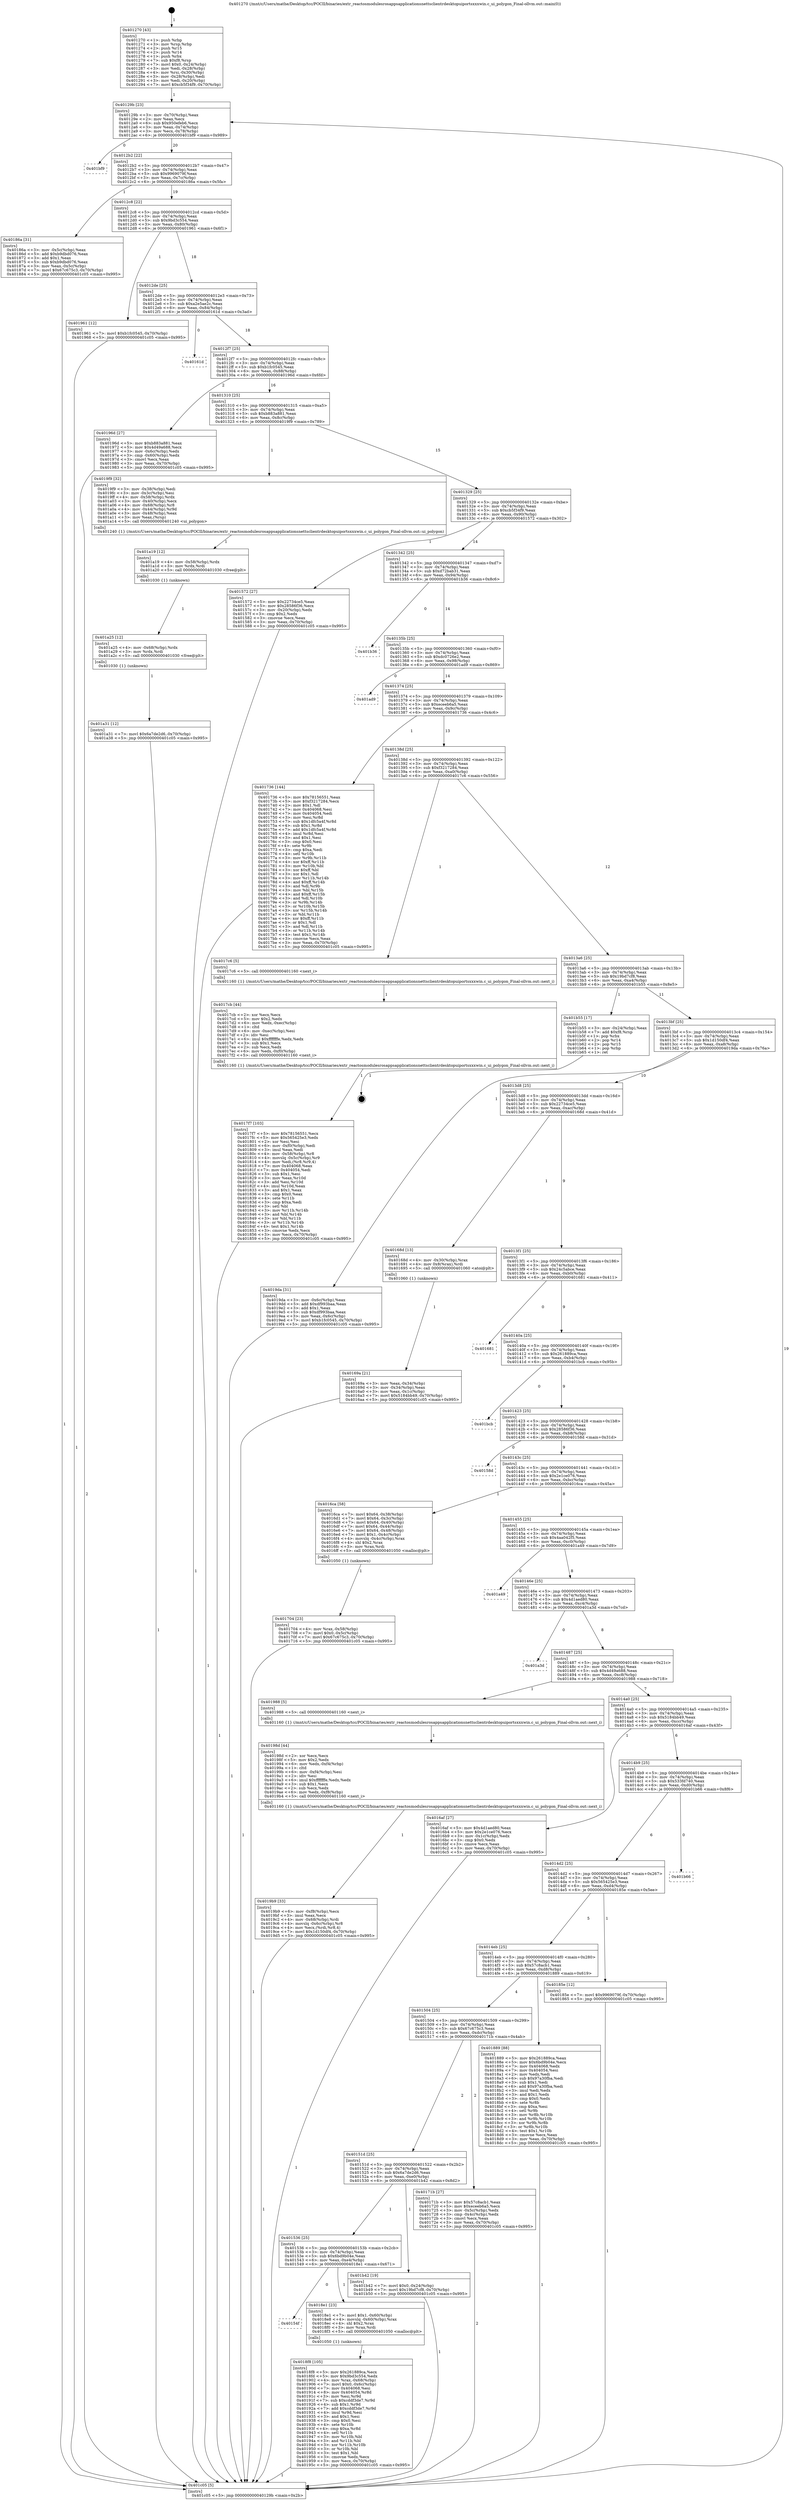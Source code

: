 digraph "0x401270" {
  label = "0x401270 (/mnt/c/Users/mathe/Desktop/tcc/POCII/binaries/extr_reactosmodulesrosappsapplicationsnettsclientrdesktopuiportsxxxwin.c_ui_polygon_Final-ollvm.out::main(0))"
  labelloc = "t"
  node[shape=record]

  Entry [label="",width=0.3,height=0.3,shape=circle,fillcolor=black,style=filled]
  "0x40129b" [label="{
     0x40129b [23]\l
     | [instrs]\l
     &nbsp;&nbsp;0x40129b \<+3\>: mov -0x70(%rbp),%eax\l
     &nbsp;&nbsp;0x40129e \<+2\>: mov %eax,%ecx\l
     &nbsp;&nbsp;0x4012a0 \<+6\>: sub $0x950efeb6,%ecx\l
     &nbsp;&nbsp;0x4012a6 \<+3\>: mov %eax,-0x74(%rbp)\l
     &nbsp;&nbsp;0x4012a9 \<+3\>: mov %ecx,-0x78(%rbp)\l
     &nbsp;&nbsp;0x4012ac \<+6\>: je 0000000000401bf9 \<main+0x989\>\l
  }"]
  "0x401bf9" [label="{
     0x401bf9\l
  }", style=dashed]
  "0x4012b2" [label="{
     0x4012b2 [22]\l
     | [instrs]\l
     &nbsp;&nbsp;0x4012b2 \<+5\>: jmp 00000000004012b7 \<main+0x47\>\l
     &nbsp;&nbsp;0x4012b7 \<+3\>: mov -0x74(%rbp),%eax\l
     &nbsp;&nbsp;0x4012ba \<+5\>: sub $0x9969079f,%eax\l
     &nbsp;&nbsp;0x4012bf \<+3\>: mov %eax,-0x7c(%rbp)\l
     &nbsp;&nbsp;0x4012c2 \<+6\>: je 000000000040186a \<main+0x5fa\>\l
  }"]
  Exit [label="",width=0.3,height=0.3,shape=circle,fillcolor=black,style=filled,peripheries=2]
  "0x40186a" [label="{
     0x40186a [31]\l
     | [instrs]\l
     &nbsp;&nbsp;0x40186a \<+3\>: mov -0x5c(%rbp),%eax\l
     &nbsp;&nbsp;0x40186d \<+5\>: add $0xb9dbd076,%eax\l
     &nbsp;&nbsp;0x401872 \<+3\>: add $0x1,%eax\l
     &nbsp;&nbsp;0x401875 \<+5\>: sub $0xb9dbd076,%eax\l
     &nbsp;&nbsp;0x40187a \<+3\>: mov %eax,-0x5c(%rbp)\l
     &nbsp;&nbsp;0x40187d \<+7\>: movl $0x67c675c3,-0x70(%rbp)\l
     &nbsp;&nbsp;0x401884 \<+5\>: jmp 0000000000401c05 \<main+0x995\>\l
  }"]
  "0x4012c8" [label="{
     0x4012c8 [22]\l
     | [instrs]\l
     &nbsp;&nbsp;0x4012c8 \<+5\>: jmp 00000000004012cd \<main+0x5d\>\l
     &nbsp;&nbsp;0x4012cd \<+3\>: mov -0x74(%rbp),%eax\l
     &nbsp;&nbsp;0x4012d0 \<+5\>: sub $0x9bd3c554,%eax\l
     &nbsp;&nbsp;0x4012d5 \<+3\>: mov %eax,-0x80(%rbp)\l
     &nbsp;&nbsp;0x4012d8 \<+6\>: je 0000000000401961 \<main+0x6f1\>\l
  }"]
  "0x401a31" [label="{
     0x401a31 [12]\l
     | [instrs]\l
     &nbsp;&nbsp;0x401a31 \<+7\>: movl $0x6a7de2d6,-0x70(%rbp)\l
     &nbsp;&nbsp;0x401a38 \<+5\>: jmp 0000000000401c05 \<main+0x995\>\l
  }"]
  "0x401961" [label="{
     0x401961 [12]\l
     | [instrs]\l
     &nbsp;&nbsp;0x401961 \<+7\>: movl $0xb1fc0545,-0x70(%rbp)\l
     &nbsp;&nbsp;0x401968 \<+5\>: jmp 0000000000401c05 \<main+0x995\>\l
  }"]
  "0x4012de" [label="{
     0x4012de [25]\l
     | [instrs]\l
     &nbsp;&nbsp;0x4012de \<+5\>: jmp 00000000004012e3 \<main+0x73\>\l
     &nbsp;&nbsp;0x4012e3 \<+3\>: mov -0x74(%rbp),%eax\l
     &nbsp;&nbsp;0x4012e6 \<+5\>: sub $0xa2e5ae2c,%eax\l
     &nbsp;&nbsp;0x4012eb \<+6\>: mov %eax,-0x84(%rbp)\l
     &nbsp;&nbsp;0x4012f1 \<+6\>: je 000000000040161d \<main+0x3ad\>\l
  }"]
  "0x401a25" [label="{
     0x401a25 [12]\l
     | [instrs]\l
     &nbsp;&nbsp;0x401a25 \<+4\>: mov -0x68(%rbp),%rdx\l
     &nbsp;&nbsp;0x401a29 \<+3\>: mov %rdx,%rdi\l
     &nbsp;&nbsp;0x401a2c \<+5\>: call 0000000000401030 \<free@plt\>\l
     | [calls]\l
     &nbsp;&nbsp;0x401030 \{1\} (unknown)\l
  }"]
  "0x40161d" [label="{
     0x40161d\l
  }", style=dashed]
  "0x4012f7" [label="{
     0x4012f7 [25]\l
     | [instrs]\l
     &nbsp;&nbsp;0x4012f7 \<+5\>: jmp 00000000004012fc \<main+0x8c\>\l
     &nbsp;&nbsp;0x4012fc \<+3\>: mov -0x74(%rbp),%eax\l
     &nbsp;&nbsp;0x4012ff \<+5\>: sub $0xb1fc0545,%eax\l
     &nbsp;&nbsp;0x401304 \<+6\>: mov %eax,-0x88(%rbp)\l
     &nbsp;&nbsp;0x40130a \<+6\>: je 000000000040196d \<main+0x6fd\>\l
  }"]
  "0x401a19" [label="{
     0x401a19 [12]\l
     | [instrs]\l
     &nbsp;&nbsp;0x401a19 \<+4\>: mov -0x58(%rbp),%rdx\l
     &nbsp;&nbsp;0x401a1d \<+3\>: mov %rdx,%rdi\l
     &nbsp;&nbsp;0x401a20 \<+5\>: call 0000000000401030 \<free@plt\>\l
     | [calls]\l
     &nbsp;&nbsp;0x401030 \{1\} (unknown)\l
  }"]
  "0x40196d" [label="{
     0x40196d [27]\l
     | [instrs]\l
     &nbsp;&nbsp;0x40196d \<+5\>: mov $0xb883a881,%eax\l
     &nbsp;&nbsp;0x401972 \<+5\>: mov $0x4d49a688,%ecx\l
     &nbsp;&nbsp;0x401977 \<+3\>: mov -0x6c(%rbp),%edx\l
     &nbsp;&nbsp;0x40197a \<+3\>: cmp -0x60(%rbp),%edx\l
     &nbsp;&nbsp;0x40197d \<+3\>: cmovl %ecx,%eax\l
     &nbsp;&nbsp;0x401980 \<+3\>: mov %eax,-0x70(%rbp)\l
     &nbsp;&nbsp;0x401983 \<+5\>: jmp 0000000000401c05 \<main+0x995\>\l
  }"]
  "0x401310" [label="{
     0x401310 [25]\l
     | [instrs]\l
     &nbsp;&nbsp;0x401310 \<+5\>: jmp 0000000000401315 \<main+0xa5\>\l
     &nbsp;&nbsp;0x401315 \<+3\>: mov -0x74(%rbp),%eax\l
     &nbsp;&nbsp;0x401318 \<+5\>: sub $0xb883a881,%eax\l
     &nbsp;&nbsp;0x40131d \<+6\>: mov %eax,-0x8c(%rbp)\l
     &nbsp;&nbsp;0x401323 \<+6\>: je 00000000004019f9 \<main+0x789\>\l
  }"]
  "0x4019b9" [label="{
     0x4019b9 [33]\l
     | [instrs]\l
     &nbsp;&nbsp;0x4019b9 \<+6\>: mov -0xf8(%rbp),%ecx\l
     &nbsp;&nbsp;0x4019bf \<+3\>: imul %eax,%ecx\l
     &nbsp;&nbsp;0x4019c2 \<+4\>: mov -0x68(%rbp),%rdi\l
     &nbsp;&nbsp;0x4019c6 \<+4\>: movslq -0x6c(%rbp),%r8\l
     &nbsp;&nbsp;0x4019ca \<+4\>: mov %ecx,(%rdi,%r8,4)\l
     &nbsp;&nbsp;0x4019ce \<+7\>: movl $0x1d150df4,-0x70(%rbp)\l
     &nbsp;&nbsp;0x4019d5 \<+5\>: jmp 0000000000401c05 \<main+0x995\>\l
  }"]
  "0x4019f9" [label="{
     0x4019f9 [32]\l
     | [instrs]\l
     &nbsp;&nbsp;0x4019f9 \<+3\>: mov -0x38(%rbp),%edi\l
     &nbsp;&nbsp;0x4019fc \<+3\>: mov -0x3c(%rbp),%esi\l
     &nbsp;&nbsp;0x4019ff \<+4\>: mov -0x58(%rbp),%rdx\l
     &nbsp;&nbsp;0x401a03 \<+3\>: mov -0x40(%rbp),%ecx\l
     &nbsp;&nbsp;0x401a06 \<+4\>: mov -0x68(%rbp),%r8\l
     &nbsp;&nbsp;0x401a0a \<+4\>: mov -0x44(%rbp),%r9d\l
     &nbsp;&nbsp;0x401a0e \<+3\>: mov -0x48(%rbp),%eax\l
     &nbsp;&nbsp;0x401a11 \<+3\>: mov %eax,(%rsp)\l
     &nbsp;&nbsp;0x401a14 \<+5\>: call 0000000000401240 \<ui_polygon\>\l
     | [calls]\l
     &nbsp;&nbsp;0x401240 \{1\} (/mnt/c/Users/mathe/Desktop/tcc/POCII/binaries/extr_reactosmodulesrosappsapplicationsnettsclientrdesktopuiportsxxxwin.c_ui_polygon_Final-ollvm.out::ui_polygon)\l
  }"]
  "0x401329" [label="{
     0x401329 [25]\l
     | [instrs]\l
     &nbsp;&nbsp;0x401329 \<+5\>: jmp 000000000040132e \<main+0xbe\>\l
     &nbsp;&nbsp;0x40132e \<+3\>: mov -0x74(%rbp),%eax\l
     &nbsp;&nbsp;0x401331 \<+5\>: sub $0xcb5f34f9,%eax\l
     &nbsp;&nbsp;0x401336 \<+6\>: mov %eax,-0x90(%rbp)\l
     &nbsp;&nbsp;0x40133c \<+6\>: je 0000000000401572 \<main+0x302\>\l
  }"]
  "0x40198d" [label="{
     0x40198d [44]\l
     | [instrs]\l
     &nbsp;&nbsp;0x40198d \<+2\>: xor %ecx,%ecx\l
     &nbsp;&nbsp;0x40198f \<+5\>: mov $0x2,%edx\l
     &nbsp;&nbsp;0x401994 \<+6\>: mov %edx,-0xf4(%rbp)\l
     &nbsp;&nbsp;0x40199a \<+1\>: cltd\l
     &nbsp;&nbsp;0x40199b \<+6\>: mov -0xf4(%rbp),%esi\l
     &nbsp;&nbsp;0x4019a1 \<+2\>: idiv %esi\l
     &nbsp;&nbsp;0x4019a3 \<+6\>: imul $0xfffffffe,%edx,%edx\l
     &nbsp;&nbsp;0x4019a9 \<+3\>: sub $0x1,%ecx\l
     &nbsp;&nbsp;0x4019ac \<+2\>: sub %ecx,%edx\l
     &nbsp;&nbsp;0x4019ae \<+6\>: mov %edx,-0xf8(%rbp)\l
     &nbsp;&nbsp;0x4019b4 \<+5\>: call 0000000000401160 \<next_i\>\l
     | [calls]\l
     &nbsp;&nbsp;0x401160 \{1\} (/mnt/c/Users/mathe/Desktop/tcc/POCII/binaries/extr_reactosmodulesrosappsapplicationsnettsclientrdesktopuiportsxxxwin.c_ui_polygon_Final-ollvm.out::next_i)\l
  }"]
  "0x401572" [label="{
     0x401572 [27]\l
     | [instrs]\l
     &nbsp;&nbsp;0x401572 \<+5\>: mov $0x22734ce5,%eax\l
     &nbsp;&nbsp;0x401577 \<+5\>: mov $0x28586f36,%ecx\l
     &nbsp;&nbsp;0x40157c \<+3\>: mov -0x20(%rbp),%edx\l
     &nbsp;&nbsp;0x40157f \<+3\>: cmp $0x2,%edx\l
     &nbsp;&nbsp;0x401582 \<+3\>: cmovne %ecx,%eax\l
     &nbsp;&nbsp;0x401585 \<+3\>: mov %eax,-0x70(%rbp)\l
     &nbsp;&nbsp;0x401588 \<+5\>: jmp 0000000000401c05 \<main+0x995\>\l
  }"]
  "0x401342" [label="{
     0x401342 [25]\l
     | [instrs]\l
     &nbsp;&nbsp;0x401342 \<+5\>: jmp 0000000000401347 \<main+0xd7\>\l
     &nbsp;&nbsp;0x401347 \<+3\>: mov -0x74(%rbp),%eax\l
     &nbsp;&nbsp;0x40134a \<+5\>: sub $0xd72bab31,%eax\l
     &nbsp;&nbsp;0x40134f \<+6\>: mov %eax,-0x94(%rbp)\l
     &nbsp;&nbsp;0x401355 \<+6\>: je 0000000000401b36 \<main+0x8c6\>\l
  }"]
  "0x401c05" [label="{
     0x401c05 [5]\l
     | [instrs]\l
     &nbsp;&nbsp;0x401c05 \<+5\>: jmp 000000000040129b \<main+0x2b\>\l
  }"]
  "0x401270" [label="{
     0x401270 [43]\l
     | [instrs]\l
     &nbsp;&nbsp;0x401270 \<+1\>: push %rbp\l
     &nbsp;&nbsp;0x401271 \<+3\>: mov %rsp,%rbp\l
     &nbsp;&nbsp;0x401274 \<+2\>: push %r15\l
     &nbsp;&nbsp;0x401276 \<+2\>: push %r14\l
     &nbsp;&nbsp;0x401278 \<+1\>: push %rbx\l
     &nbsp;&nbsp;0x401279 \<+7\>: sub $0xf8,%rsp\l
     &nbsp;&nbsp;0x401280 \<+7\>: movl $0x0,-0x24(%rbp)\l
     &nbsp;&nbsp;0x401287 \<+3\>: mov %edi,-0x28(%rbp)\l
     &nbsp;&nbsp;0x40128a \<+4\>: mov %rsi,-0x30(%rbp)\l
     &nbsp;&nbsp;0x40128e \<+3\>: mov -0x28(%rbp),%edi\l
     &nbsp;&nbsp;0x401291 \<+3\>: mov %edi,-0x20(%rbp)\l
     &nbsp;&nbsp;0x401294 \<+7\>: movl $0xcb5f34f9,-0x70(%rbp)\l
  }"]
  "0x4018f8" [label="{
     0x4018f8 [105]\l
     | [instrs]\l
     &nbsp;&nbsp;0x4018f8 \<+5\>: mov $0x261889ca,%ecx\l
     &nbsp;&nbsp;0x4018fd \<+5\>: mov $0x9bd3c554,%edx\l
     &nbsp;&nbsp;0x401902 \<+4\>: mov %rax,-0x68(%rbp)\l
     &nbsp;&nbsp;0x401906 \<+7\>: movl $0x0,-0x6c(%rbp)\l
     &nbsp;&nbsp;0x40190d \<+7\>: mov 0x404068,%esi\l
     &nbsp;&nbsp;0x401914 \<+8\>: mov 0x404054,%r8d\l
     &nbsp;&nbsp;0x40191c \<+3\>: mov %esi,%r9d\l
     &nbsp;&nbsp;0x40191f \<+7\>: sub $0xcddf3de7,%r9d\l
     &nbsp;&nbsp;0x401926 \<+4\>: sub $0x1,%r9d\l
     &nbsp;&nbsp;0x40192a \<+7\>: add $0xcddf3de7,%r9d\l
     &nbsp;&nbsp;0x401931 \<+4\>: imul %r9d,%esi\l
     &nbsp;&nbsp;0x401935 \<+3\>: and $0x1,%esi\l
     &nbsp;&nbsp;0x401938 \<+3\>: cmp $0x0,%esi\l
     &nbsp;&nbsp;0x40193b \<+4\>: sete %r10b\l
     &nbsp;&nbsp;0x40193f \<+4\>: cmp $0xa,%r8d\l
     &nbsp;&nbsp;0x401943 \<+4\>: setl %r11b\l
     &nbsp;&nbsp;0x401947 \<+3\>: mov %r10b,%bl\l
     &nbsp;&nbsp;0x40194a \<+3\>: and %r11b,%bl\l
     &nbsp;&nbsp;0x40194d \<+3\>: xor %r11b,%r10b\l
     &nbsp;&nbsp;0x401950 \<+3\>: or %r10b,%bl\l
     &nbsp;&nbsp;0x401953 \<+3\>: test $0x1,%bl\l
     &nbsp;&nbsp;0x401956 \<+3\>: cmovne %edx,%ecx\l
     &nbsp;&nbsp;0x401959 \<+3\>: mov %ecx,-0x70(%rbp)\l
     &nbsp;&nbsp;0x40195c \<+5\>: jmp 0000000000401c05 \<main+0x995\>\l
  }"]
  "0x401b36" [label="{
     0x401b36\l
  }", style=dashed]
  "0x40135b" [label="{
     0x40135b [25]\l
     | [instrs]\l
     &nbsp;&nbsp;0x40135b \<+5\>: jmp 0000000000401360 \<main+0xf0\>\l
     &nbsp;&nbsp;0x401360 \<+3\>: mov -0x74(%rbp),%eax\l
     &nbsp;&nbsp;0x401363 \<+5\>: sub $0xdc0726e2,%eax\l
     &nbsp;&nbsp;0x401368 \<+6\>: mov %eax,-0x98(%rbp)\l
     &nbsp;&nbsp;0x40136e \<+6\>: je 0000000000401ad9 \<main+0x869\>\l
  }"]
  "0x40154f" [label="{
     0x40154f\l
  }", style=dashed]
  "0x401ad9" [label="{
     0x401ad9\l
  }", style=dashed]
  "0x401374" [label="{
     0x401374 [25]\l
     | [instrs]\l
     &nbsp;&nbsp;0x401374 \<+5\>: jmp 0000000000401379 \<main+0x109\>\l
     &nbsp;&nbsp;0x401379 \<+3\>: mov -0x74(%rbp),%eax\l
     &nbsp;&nbsp;0x40137c \<+5\>: sub $0xeceeb6a5,%eax\l
     &nbsp;&nbsp;0x401381 \<+6\>: mov %eax,-0x9c(%rbp)\l
     &nbsp;&nbsp;0x401387 \<+6\>: je 0000000000401736 \<main+0x4c6\>\l
  }"]
  "0x4018e1" [label="{
     0x4018e1 [23]\l
     | [instrs]\l
     &nbsp;&nbsp;0x4018e1 \<+7\>: movl $0x1,-0x60(%rbp)\l
     &nbsp;&nbsp;0x4018e8 \<+4\>: movslq -0x60(%rbp),%rax\l
     &nbsp;&nbsp;0x4018ec \<+4\>: shl $0x2,%rax\l
     &nbsp;&nbsp;0x4018f0 \<+3\>: mov %rax,%rdi\l
     &nbsp;&nbsp;0x4018f3 \<+5\>: call 0000000000401050 \<malloc@plt\>\l
     | [calls]\l
     &nbsp;&nbsp;0x401050 \{1\} (unknown)\l
  }"]
  "0x401736" [label="{
     0x401736 [144]\l
     | [instrs]\l
     &nbsp;&nbsp;0x401736 \<+5\>: mov $0x78156551,%eax\l
     &nbsp;&nbsp;0x40173b \<+5\>: mov $0xf3217284,%ecx\l
     &nbsp;&nbsp;0x401740 \<+2\>: mov $0x1,%dl\l
     &nbsp;&nbsp;0x401742 \<+7\>: mov 0x404068,%esi\l
     &nbsp;&nbsp;0x401749 \<+7\>: mov 0x404054,%edi\l
     &nbsp;&nbsp;0x401750 \<+3\>: mov %esi,%r8d\l
     &nbsp;&nbsp;0x401753 \<+7\>: sub $0x1dfc5a4f,%r8d\l
     &nbsp;&nbsp;0x40175a \<+4\>: sub $0x1,%r8d\l
     &nbsp;&nbsp;0x40175e \<+7\>: add $0x1dfc5a4f,%r8d\l
     &nbsp;&nbsp;0x401765 \<+4\>: imul %r8d,%esi\l
     &nbsp;&nbsp;0x401769 \<+3\>: and $0x1,%esi\l
     &nbsp;&nbsp;0x40176c \<+3\>: cmp $0x0,%esi\l
     &nbsp;&nbsp;0x40176f \<+4\>: sete %r9b\l
     &nbsp;&nbsp;0x401773 \<+3\>: cmp $0xa,%edi\l
     &nbsp;&nbsp;0x401776 \<+4\>: setl %r10b\l
     &nbsp;&nbsp;0x40177a \<+3\>: mov %r9b,%r11b\l
     &nbsp;&nbsp;0x40177d \<+4\>: xor $0xff,%r11b\l
     &nbsp;&nbsp;0x401781 \<+3\>: mov %r10b,%bl\l
     &nbsp;&nbsp;0x401784 \<+3\>: xor $0xff,%bl\l
     &nbsp;&nbsp;0x401787 \<+3\>: xor $0x1,%dl\l
     &nbsp;&nbsp;0x40178a \<+3\>: mov %r11b,%r14b\l
     &nbsp;&nbsp;0x40178d \<+4\>: and $0xff,%r14b\l
     &nbsp;&nbsp;0x401791 \<+3\>: and %dl,%r9b\l
     &nbsp;&nbsp;0x401794 \<+3\>: mov %bl,%r15b\l
     &nbsp;&nbsp;0x401797 \<+4\>: and $0xff,%r15b\l
     &nbsp;&nbsp;0x40179b \<+3\>: and %dl,%r10b\l
     &nbsp;&nbsp;0x40179e \<+3\>: or %r9b,%r14b\l
     &nbsp;&nbsp;0x4017a1 \<+3\>: or %r10b,%r15b\l
     &nbsp;&nbsp;0x4017a4 \<+3\>: xor %r15b,%r14b\l
     &nbsp;&nbsp;0x4017a7 \<+3\>: or %bl,%r11b\l
     &nbsp;&nbsp;0x4017aa \<+4\>: xor $0xff,%r11b\l
     &nbsp;&nbsp;0x4017ae \<+3\>: or $0x1,%dl\l
     &nbsp;&nbsp;0x4017b1 \<+3\>: and %dl,%r11b\l
     &nbsp;&nbsp;0x4017b4 \<+3\>: or %r11b,%r14b\l
     &nbsp;&nbsp;0x4017b7 \<+4\>: test $0x1,%r14b\l
     &nbsp;&nbsp;0x4017bb \<+3\>: cmovne %ecx,%eax\l
     &nbsp;&nbsp;0x4017be \<+3\>: mov %eax,-0x70(%rbp)\l
     &nbsp;&nbsp;0x4017c1 \<+5\>: jmp 0000000000401c05 \<main+0x995\>\l
  }"]
  "0x40138d" [label="{
     0x40138d [25]\l
     | [instrs]\l
     &nbsp;&nbsp;0x40138d \<+5\>: jmp 0000000000401392 \<main+0x122\>\l
     &nbsp;&nbsp;0x401392 \<+3\>: mov -0x74(%rbp),%eax\l
     &nbsp;&nbsp;0x401395 \<+5\>: sub $0xf3217284,%eax\l
     &nbsp;&nbsp;0x40139a \<+6\>: mov %eax,-0xa0(%rbp)\l
     &nbsp;&nbsp;0x4013a0 \<+6\>: je 00000000004017c6 \<main+0x556\>\l
  }"]
  "0x401536" [label="{
     0x401536 [25]\l
     | [instrs]\l
     &nbsp;&nbsp;0x401536 \<+5\>: jmp 000000000040153b \<main+0x2cb\>\l
     &nbsp;&nbsp;0x40153b \<+3\>: mov -0x74(%rbp),%eax\l
     &nbsp;&nbsp;0x40153e \<+5\>: sub $0x6bd9b04e,%eax\l
     &nbsp;&nbsp;0x401543 \<+6\>: mov %eax,-0xe4(%rbp)\l
     &nbsp;&nbsp;0x401549 \<+6\>: je 00000000004018e1 \<main+0x671\>\l
  }"]
  "0x4017c6" [label="{
     0x4017c6 [5]\l
     | [instrs]\l
     &nbsp;&nbsp;0x4017c6 \<+5\>: call 0000000000401160 \<next_i\>\l
     | [calls]\l
     &nbsp;&nbsp;0x401160 \{1\} (/mnt/c/Users/mathe/Desktop/tcc/POCII/binaries/extr_reactosmodulesrosappsapplicationsnettsclientrdesktopuiportsxxxwin.c_ui_polygon_Final-ollvm.out::next_i)\l
  }"]
  "0x4013a6" [label="{
     0x4013a6 [25]\l
     | [instrs]\l
     &nbsp;&nbsp;0x4013a6 \<+5\>: jmp 00000000004013ab \<main+0x13b\>\l
     &nbsp;&nbsp;0x4013ab \<+3\>: mov -0x74(%rbp),%eax\l
     &nbsp;&nbsp;0x4013ae \<+5\>: sub $0x19bd7cf8,%eax\l
     &nbsp;&nbsp;0x4013b3 \<+6\>: mov %eax,-0xa4(%rbp)\l
     &nbsp;&nbsp;0x4013b9 \<+6\>: je 0000000000401b55 \<main+0x8e5\>\l
  }"]
  "0x401b42" [label="{
     0x401b42 [19]\l
     | [instrs]\l
     &nbsp;&nbsp;0x401b42 \<+7\>: movl $0x0,-0x24(%rbp)\l
     &nbsp;&nbsp;0x401b49 \<+7\>: movl $0x19bd7cf8,-0x70(%rbp)\l
     &nbsp;&nbsp;0x401b50 \<+5\>: jmp 0000000000401c05 \<main+0x995\>\l
  }"]
  "0x401b55" [label="{
     0x401b55 [17]\l
     | [instrs]\l
     &nbsp;&nbsp;0x401b55 \<+3\>: mov -0x24(%rbp),%eax\l
     &nbsp;&nbsp;0x401b58 \<+7\>: add $0xf8,%rsp\l
     &nbsp;&nbsp;0x401b5f \<+1\>: pop %rbx\l
     &nbsp;&nbsp;0x401b60 \<+2\>: pop %r14\l
     &nbsp;&nbsp;0x401b62 \<+2\>: pop %r15\l
     &nbsp;&nbsp;0x401b64 \<+1\>: pop %rbp\l
     &nbsp;&nbsp;0x401b65 \<+1\>: ret\l
  }"]
  "0x4013bf" [label="{
     0x4013bf [25]\l
     | [instrs]\l
     &nbsp;&nbsp;0x4013bf \<+5\>: jmp 00000000004013c4 \<main+0x154\>\l
     &nbsp;&nbsp;0x4013c4 \<+3\>: mov -0x74(%rbp),%eax\l
     &nbsp;&nbsp;0x4013c7 \<+5\>: sub $0x1d150df4,%eax\l
     &nbsp;&nbsp;0x4013cc \<+6\>: mov %eax,-0xa8(%rbp)\l
     &nbsp;&nbsp;0x4013d2 \<+6\>: je 00000000004019da \<main+0x76a\>\l
  }"]
  "0x4017f7" [label="{
     0x4017f7 [103]\l
     | [instrs]\l
     &nbsp;&nbsp;0x4017f7 \<+5\>: mov $0x78156551,%ecx\l
     &nbsp;&nbsp;0x4017fc \<+5\>: mov $0x565425e3,%edx\l
     &nbsp;&nbsp;0x401801 \<+2\>: xor %esi,%esi\l
     &nbsp;&nbsp;0x401803 \<+6\>: mov -0xf0(%rbp),%edi\l
     &nbsp;&nbsp;0x401809 \<+3\>: imul %eax,%edi\l
     &nbsp;&nbsp;0x40180c \<+4\>: mov -0x58(%rbp),%r8\l
     &nbsp;&nbsp;0x401810 \<+4\>: movslq -0x5c(%rbp),%r9\l
     &nbsp;&nbsp;0x401814 \<+4\>: mov %edi,(%r8,%r9,4)\l
     &nbsp;&nbsp;0x401818 \<+7\>: mov 0x404068,%eax\l
     &nbsp;&nbsp;0x40181f \<+7\>: mov 0x404054,%edi\l
     &nbsp;&nbsp;0x401826 \<+3\>: sub $0x1,%esi\l
     &nbsp;&nbsp;0x401829 \<+3\>: mov %eax,%r10d\l
     &nbsp;&nbsp;0x40182c \<+3\>: add %esi,%r10d\l
     &nbsp;&nbsp;0x40182f \<+4\>: imul %r10d,%eax\l
     &nbsp;&nbsp;0x401833 \<+3\>: and $0x1,%eax\l
     &nbsp;&nbsp;0x401836 \<+3\>: cmp $0x0,%eax\l
     &nbsp;&nbsp;0x401839 \<+4\>: sete %r11b\l
     &nbsp;&nbsp;0x40183d \<+3\>: cmp $0xa,%edi\l
     &nbsp;&nbsp;0x401840 \<+3\>: setl %bl\l
     &nbsp;&nbsp;0x401843 \<+3\>: mov %r11b,%r14b\l
     &nbsp;&nbsp;0x401846 \<+3\>: and %bl,%r14b\l
     &nbsp;&nbsp;0x401849 \<+3\>: xor %bl,%r11b\l
     &nbsp;&nbsp;0x40184c \<+3\>: or %r11b,%r14b\l
     &nbsp;&nbsp;0x40184f \<+4\>: test $0x1,%r14b\l
     &nbsp;&nbsp;0x401853 \<+3\>: cmovne %edx,%ecx\l
     &nbsp;&nbsp;0x401856 \<+3\>: mov %ecx,-0x70(%rbp)\l
     &nbsp;&nbsp;0x401859 \<+5\>: jmp 0000000000401c05 \<main+0x995\>\l
  }"]
  "0x4019da" [label="{
     0x4019da [31]\l
     | [instrs]\l
     &nbsp;&nbsp;0x4019da \<+3\>: mov -0x6c(%rbp),%eax\l
     &nbsp;&nbsp;0x4019dd \<+5\>: add $0xdf993baa,%eax\l
     &nbsp;&nbsp;0x4019e2 \<+3\>: add $0x1,%eax\l
     &nbsp;&nbsp;0x4019e5 \<+5\>: sub $0xdf993baa,%eax\l
     &nbsp;&nbsp;0x4019ea \<+3\>: mov %eax,-0x6c(%rbp)\l
     &nbsp;&nbsp;0x4019ed \<+7\>: movl $0xb1fc0545,-0x70(%rbp)\l
     &nbsp;&nbsp;0x4019f4 \<+5\>: jmp 0000000000401c05 \<main+0x995\>\l
  }"]
  "0x4013d8" [label="{
     0x4013d8 [25]\l
     | [instrs]\l
     &nbsp;&nbsp;0x4013d8 \<+5\>: jmp 00000000004013dd \<main+0x16d\>\l
     &nbsp;&nbsp;0x4013dd \<+3\>: mov -0x74(%rbp),%eax\l
     &nbsp;&nbsp;0x4013e0 \<+5\>: sub $0x22734ce5,%eax\l
     &nbsp;&nbsp;0x4013e5 \<+6\>: mov %eax,-0xac(%rbp)\l
     &nbsp;&nbsp;0x4013eb \<+6\>: je 000000000040168d \<main+0x41d\>\l
  }"]
  "0x4017cb" [label="{
     0x4017cb [44]\l
     | [instrs]\l
     &nbsp;&nbsp;0x4017cb \<+2\>: xor %ecx,%ecx\l
     &nbsp;&nbsp;0x4017cd \<+5\>: mov $0x2,%edx\l
     &nbsp;&nbsp;0x4017d2 \<+6\>: mov %edx,-0xec(%rbp)\l
     &nbsp;&nbsp;0x4017d8 \<+1\>: cltd\l
     &nbsp;&nbsp;0x4017d9 \<+6\>: mov -0xec(%rbp),%esi\l
     &nbsp;&nbsp;0x4017df \<+2\>: idiv %esi\l
     &nbsp;&nbsp;0x4017e1 \<+6\>: imul $0xfffffffe,%edx,%edx\l
     &nbsp;&nbsp;0x4017e7 \<+3\>: sub $0x1,%ecx\l
     &nbsp;&nbsp;0x4017ea \<+2\>: sub %ecx,%edx\l
     &nbsp;&nbsp;0x4017ec \<+6\>: mov %edx,-0xf0(%rbp)\l
     &nbsp;&nbsp;0x4017f2 \<+5\>: call 0000000000401160 \<next_i\>\l
     | [calls]\l
     &nbsp;&nbsp;0x401160 \{1\} (/mnt/c/Users/mathe/Desktop/tcc/POCII/binaries/extr_reactosmodulesrosappsapplicationsnettsclientrdesktopuiportsxxxwin.c_ui_polygon_Final-ollvm.out::next_i)\l
  }"]
  "0x40168d" [label="{
     0x40168d [13]\l
     | [instrs]\l
     &nbsp;&nbsp;0x40168d \<+4\>: mov -0x30(%rbp),%rax\l
     &nbsp;&nbsp;0x401691 \<+4\>: mov 0x8(%rax),%rdi\l
     &nbsp;&nbsp;0x401695 \<+5\>: call 0000000000401060 \<atoi@plt\>\l
     | [calls]\l
     &nbsp;&nbsp;0x401060 \{1\} (unknown)\l
  }"]
  "0x4013f1" [label="{
     0x4013f1 [25]\l
     | [instrs]\l
     &nbsp;&nbsp;0x4013f1 \<+5\>: jmp 00000000004013f6 \<main+0x186\>\l
     &nbsp;&nbsp;0x4013f6 \<+3\>: mov -0x74(%rbp),%eax\l
     &nbsp;&nbsp;0x4013f9 \<+5\>: sub $0x24c5abce,%eax\l
     &nbsp;&nbsp;0x4013fe \<+6\>: mov %eax,-0xb0(%rbp)\l
     &nbsp;&nbsp;0x401404 \<+6\>: je 0000000000401681 \<main+0x411\>\l
  }"]
  "0x40169a" [label="{
     0x40169a [21]\l
     | [instrs]\l
     &nbsp;&nbsp;0x40169a \<+3\>: mov %eax,-0x34(%rbp)\l
     &nbsp;&nbsp;0x40169d \<+3\>: mov -0x34(%rbp),%eax\l
     &nbsp;&nbsp;0x4016a0 \<+3\>: mov %eax,-0x1c(%rbp)\l
     &nbsp;&nbsp;0x4016a3 \<+7\>: movl $0x5184bb49,-0x70(%rbp)\l
     &nbsp;&nbsp;0x4016aa \<+5\>: jmp 0000000000401c05 \<main+0x995\>\l
  }"]
  "0x40151d" [label="{
     0x40151d [25]\l
     | [instrs]\l
     &nbsp;&nbsp;0x40151d \<+5\>: jmp 0000000000401522 \<main+0x2b2\>\l
     &nbsp;&nbsp;0x401522 \<+3\>: mov -0x74(%rbp),%eax\l
     &nbsp;&nbsp;0x401525 \<+5\>: sub $0x6a7de2d6,%eax\l
     &nbsp;&nbsp;0x40152a \<+6\>: mov %eax,-0xe0(%rbp)\l
     &nbsp;&nbsp;0x401530 \<+6\>: je 0000000000401b42 \<main+0x8d2\>\l
  }"]
  "0x401681" [label="{
     0x401681\l
  }", style=dashed]
  "0x40140a" [label="{
     0x40140a [25]\l
     | [instrs]\l
     &nbsp;&nbsp;0x40140a \<+5\>: jmp 000000000040140f \<main+0x19f\>\l
     &nbsp;&nbsp;0x40140f \<+3\>: mov -0x74(%rbp),%eax\l
     &nbsp;&nbsp;0x401412 \<+5\>: sub $0x261889ca,%eax\l
     &nbsp;&nbsp;0x401417 \<+6\>: mov %eax,-0xb4(%rbp)\l
     &nbsp;&nbsp;0x40141d \<+6\>: je 0000000000401bcb \<main+0x95b\>\l
  }"]
  "0x40171b" [label="{
     0x40171b [27]\l
     | [instrs]\l
     &nbsp;&nbsp;0x40171b \<+5\>: mov $0x57c8acb1,%eax\l
     &nbsp;&nbsp;0x401720 \<+5\>: mov $0xeceeb6a5,%ecx\l
     &nbsp;&nbsp;0x401725 \<+3\>: mov -0x5c(%rbp),%edx\l
     &nbsp;&nbsp;0x401728 \<+3\>: cmp -0x4c(%rbp),%edx\l
     &nbsp;&nbsp;0x40172b \<+3\>: cmovl %ecx,%eax\l
     &nbsp;&nbsp;0x40172e \<+3\>: mov %eax,-0x70(%rbp)\l
     &nbsp;&nbsp;0x401731 \<+5\>: jmp 0000000000401c05 \<main+0x995\>\l
  }"]
  "0x401bcb" [label="{
     0x401bcb\l
  }", style=dashed]
  "0x401423" [label="{
     0x401423 [25]\l
     | [instrs]\l
     &nbsp;&nbsp;0x401423 \<+5\>: jmp 0000000000401428 \<main+0x1b8\>\l
     &nbsp;&nbsp;0x401428 \<+3\>: mov -0x74(%rbp),%eax\l
     &nbsp;&nbsp;0x40142b \<+5\>: sub $0x28586f36,%eax\l
     &nbsp;&nbsp;0x401430 \<+6\>: mov %eax,-0xb8(%rbp)\l
     &nbsp;&nbsp;0x401436 \<+6\>: je 000000000040158d \<main+0x31d\>\l
  }"]
  "0x401504" [label="{
     0x401504 [25]\l
     | [instrs]\l
     &nbsp;&nbsp;0x401504 \<+5\>: jmp 0000000000401509 \<main+0x299\>\l
     &nbsp;&nbsp;0x401509 \<+3\>: mov -0x74(%rbp),%eax\l
     &nbsp;&nbsp;0x40150c \<+5\>: sub $0x67c675c3,%eax\l
     &nbsp;&nbsp;0x401511 \<+6\>: mov %eax,-0xdc(%rbp)\l
     &nbsp;&nbsp;0x401517 \<+6\>: je 000000000040171b \<main+0x4ab\>\l
  }"]
  "0x40158d" [label="{
     0x40158d\l
  }", style=dashed]
  "0x40143c" [label="{
     0x40143c [25]\l
     | [instrs]\l
     &nbsp;&nbsp;0x40143c \<+5\>: jmp 0000000000401441 \<main+0x1d1\>\l
     &nbsp;&nbsp;0x401441 \<+3\>: mov -0x74(%rbp),%eax\l
     &nbsp;&nbsp;0x401444 \<+5\>: sub $0x2e1ce076,%eax\l
     &nbsp;&nbsp;0x401449 \<+6\>: mov %eax,-0xbc(%rbp)\l
     &nbsp;&nbsp;0x40144f \<+6\>: je 00000000004016ca \<main+0x45a\>\l
  }"]
  "0x401889" [label="{
     0x401889 [88]\l
     | [instrs]\l
     &nbsp;&nbsp;0x401889 \<+5\>: mov $0x261889ca,%eax\l
     &nbsp;&nbsp;0x40188e \<+5\>: mov $0x6bd9b04e,%ecx\l
     &nbsp;&nbsp;0x401893 \<+7\>: mov 0x404068,%edx\l
     &nbsp;&nbsp;0x40189a \<+7\>: mov 0x404054,%esi\l
     &nbsp;&nbsp;0x4018a1 \<+2\>: mov %edx,%edi\l
     &nbsp;&nbsp;0x4018a3 \<+6\>: sub $0x97a30fba,%edi\l
     &nbsp;&nbsp;0x4018a9 \<+3\>: sub $0x1,%edi\l
     &nbsp;&nbsp;0x4018ac \<+6\>: add $0x97a30fba,%edi\l
     &nbsp;&nbsp;0x4018b2 \<+3\>: imul %edi,%edx\l
     &nbsp;&nbsp;0x4018b5 \<+3\>: and $0x1,%edx\l
     &nbsp;&nbsp;0x4018b8 \<+3\>: cmp $0x0,%edx\l
     &nbsp;&nbsp;0x4018bb \<+4\>: sete %r8b\l
     &nbsp;&nbsp;0x4018bf \<+3\>: cmp $0xa,%esi\l
     &nbsp;&nbsp;0x4018c2 \<+4\>: setl %r9b\l
     &nbsp;&nbsp;0x4018c6 \<+3\>: mov %r8b,%r10b\l
     &nbsp;&nbsp;0x4018c9 \<+3\>: and %r9b,%r10b\l
     &nbsp;&nbsp;0x4018cc \<+3\>: xor %r9b,%r8b\l
     &nbsp;&nbsp;0x4018cf \<+3\>: or %r8b,%r10b\l
     &nbsp;&nbsp;0x4018d2 \<+4\>: test $0x1,%r10b\l
     &nbsp;&nbsp;0x4018d6 \<+3\>: cmovne %ecx,%eax\l
     &nbsp;&nbsp;0x4018d9 \<+3\>: mov %eax,-0x70(%rbp)\l
     &nbsp;&nbsp;0x4018dc \<+5\>: jmp 0000000000401c05 \<main+0x995\>\l
  }"]
  "0x4016ca" [label="{
     0x4016ca [58]\l
     | [instrs]\l
     &nbsp;&nbsp;0x4016ca \<+7\>: movl $0x64,-0x38(%rbp)\l
     &nbsp;&nbsp;0x4016d1 \<+7\>: movl $0x64,-0x3c(%rbp)\l
     &nbsp;&nbsp;0x4016d8 \<+7\>: movl $0x64,-0x40(%rbp)\l
     &nbsp;&nbsp;0x4016df \<+7\>: movl $0x64,-0x44(%rbp)\l
     &nbsp;&nbsp;0x4016e6 \<+7\>: movl $0x64,-0x48(%rbp)\l
     &nbsp;&nbsp;0x4016ed \<+7\>: movl $0x1,-0x4c(%rbp)\l
     &nbsp;&nbsp;0x4016f4 \<+4\>: movslq -0x4c(%rbp),%rax\l
     &nbsp;&nbsp;0x4016f8 \<+4\>: shl $0x2,%rax\l
     &nbsp;&nbsp;0x4016fc \<+3\>: mov %rax,%rdi\l
     &nbsp;&nbsp;0x4016ff \<+5\>: call 0000000000401050 \<malloc@plt\>\l
     | [calls]\l
     &nbsp;&nbsp;0x401050 \{1\} (unknown)\l
  }"]
  "0x401455" [label="{
     0x401455 [25]\l
     | [instrs]\l
     &nbsp;&nbsp;0x401455 \<+5\>: jmp 000000000040145a \<main+0x1ea\>\l
     &nbsp;&nbsp;0x40145a \<+3\>: mov -0x74(%rbp),%eax\l
     &nbsp;&nbsp;0x40145d \<+5\>: sub $0x4aa042f5,%eax\l
     &nbsp;&nbsp;0x401462 \<+6\>: mov %eax,-0xc0(%rbp)\l
     &nbsp;&nbsp;0x401468 \<+6\>: je 0000000000401a49 \<main+0x7d9\>\l
  }"]
  "0x4014eb" [label="{
     0x4014eb [25]\l
     | [instrs]\l
     &nbsp;&nbsp;0x4014eb \<+5\>: jmp 00000000004014f0 \<main+0x280\>\l
     &nbsp;&nbsp;0x4014f0 \<+3\>: mov -0x74(%rbp),%eax\l
     &nbsp;&nbsp;0x4014f3 \<+5\>: sub $0x57c8acb1,%eax\l
     &nbsp;&nbsp;0x4014f8 \<+6\>: mov %eax,-0xd8(%rbp)\l
     &nbsp;&nbsp;0x4014fe \<+6\>: je 0000000000401889 \<main+0x619\>\l
  }"]
  "0x401a49" [label="{
     0x401a49\l
  }", style=dashed]
  "0x40146e" [label="{
     0x40146e [25]\l
     | [instrs]\l
     &nbsp;&nbsp;0x40146e \<+5\>: jmp 0000000000401473 \<main+0x203\>\l
     &nbsp;&nbsp;0x401473 \<+3\>: mov -0x74(%rbp),%eax\l
     &nbsp;&nbsp;0x401476 \<+5\>: sub $0x4d1aed80,%eax\l
     &nbsp;&nbsp;0x40147b \<+6\>: mov %eax,-0xc4(%rbp)\l
     &nbsp;&nbsp;0x401481 \<+6\>: je 0000000000401a3d \<main+0x7cd\>\l
  }"]
  "0x40185e" [label="{
     0x40185e [12]\l
     | [instrs]\l
     &nbsp;&nbsp;0x40185e \<+7\>: movl $0x9969079f,-0x70(%rbp)\l
     &nbsp;&nbsp;0x401865 \<+5\>: jmp 0000000000401c05 \<main+0x995\>\l
  }"]
  "0x401a3d" [label="{
     0x401a3d\l
  }", style=dashed]
  "0x401487" [label="{
     0x401487 [25]\l
     | [instrs]\l
     &nbsp;&nbsp;0x401487 \<+5\>: jmp 000000000040148c \<main+0x21c\>\l
     &nbsp;&nbsp;0x40148c \<+3\>: mov -0x74(%rbp),%eax\l
     &nbsp;&nbsp;0x40148f \<+5\>: sub $0x4d49a688,%eax\l
     &nbsp;&nbsp;0x401494 \<+6\>: mov %eax,-0xc8(%rbp)\l
     &nbsp;&nbsp;0x40149a \<+6\>: je 0000000000401988 \<main+0x718\>\l
  }"]
  "0x4014d2" [label="{
     0x4014d2 [25]\l
     | [instrs]\l
     &nbsp;&nbsp;0x4014d2 \<+5\>: jmp 00000000004014d7 \<main+0x267\>\l
     &nbsp;&nbsp;0x4014d7 \<+3\>: mov -0x74(%rbp),%eax\l
     &nbsp;&nbsp;0x4014da \<+5\>: sub $0x565425e3,%eax\l
     &nbsp;&nbsp;0x4014df \<+6\>: mov %eax,-0xd4(%rbp)\l
     &nbsp;&nbsp;0x4014e5 \<+6\>: je 000000000040185e \<main+0x5ee\>\l
  }"]
  "0x401988" [label="{
     0x401988 [5]\l
     | [instrs]\l
     &nbsp;&nbsp;0x401988 \<+5\>: call 0000000000401160 \<next_i\>\l
     | [calls]\l
     &nbsp;&nbsp;0x401160 \{1\} (/mnt/c/Users/mathe/Desktop/tcc/POCII/binaries/extr_reactosmodulesrosappsapplicationsnettsclientrdesktopuiportsxxxwin.c_ui_polygon_Final-ollvm.out::next_i)\l
  }"]
  "0x4014a0" [label="{
     0x4014a0 [25]\l
     | [instrs]\l
     &nbsp;&nbsp;0x4014a0 \<+5\>: jmp 00000000004014a5 \<main+0x235\>\l
     &nbsp;&nbsp;0x4014a5 \<+3\>: mov -0x74(%rbp),%eax\l
     &nbsp;&nbsp;0x4014a8 \<+5\>: sub $0x5184bb49,%eax\l
     &nbsp;&nbsp;0x4014ad \<+6\>: mov %eax,-0xcc(%rbp)\l
     &nbsp;&nbsp;0x4014b3 \<+6\>: je 00000000004016af \<main+0x43f\>\l
  }"]
  "0x401b66" [label="{
     0x401b66\l
  }", style=dashed]
  "0x4016af" [label="{
     0x4016af [27]\l
     | [instrs]\l
     &nbsp;&nbsp;0x4016af \<+5\>: mov $0x4d1aed80,%eax\l
     &nbsp;&nbsp;0x4016b4 \<+5\>: mov $0x2e1ce076,%ecx\l
     &nbsp;&nbsp;0x4016b9 \<+3\>: mov -0x1c(%rbp),%edx\l
     &nbsp;&nbsp;0x4016bc \<+3\>: cmp $0x0,%edx\l
     &nbsp;&nbsp;0x4016bf \<+3\>: cmove %ecx,%eax\l
     &nbsp;&nbsp;0x4016c2 \<+3\>: mov %eax,-0x70(%rbp)\l
     &nbsp;&nbsp;0x4016c5 \<+5\>: jmp 0000000000401c05 \<main+0x995\>\l
  }"]
  "0x4014b9" [label="{
     0x4014b9 [25]\l
     | [instrs]\l
     &nbsp;&nbsp;0x4014b9 \<+5\>: jmp 00000000004014be \<main+0x24e\>\l
     &nbsp;&nbsp;0x4014be \<+3\>: mov -0x74(%rbp),%eax\l
     &nbsp;&nbsp;0x4014c1 \<+5\>: sub $0x533fd740,%eax\l
     &nbsp;&nbsp;0x4014c6 \<+6\>: mov %eax,-0xd0(%rbp)\l
     &nbsp;&nbsp;0x4014cc \<+6\>: je 0000000000401b66 \<main+0x8f6\>\l
  }"]
  "0x401704" [label="{
     0x401704 [23]\l
     | [instrs]\l
     &nbsp;&nbsp;0x401704 \<+4\>: mov %rax,-0x58(%rbp)\l
     &nbsp;&nbsp;0x401708 \<+7\>: movl $0x0,-0x5c(%rbp)\l
     &nbsp;&nbsp;0x40170f \<+7\>: movl $0x67c675c3,-0x70(%rbp)\l
     &nbsp;&nbsp;0x401716 \<+5\>: jmp 0000000000401c05 \<main+0x995\>\l
  }"]
  Entry -> "0x401270" [label=" 1"]
  "0x40129b" -> "0x401bf9" [label=" 0"]
  "0x40129b" -> "0x4012b2" [label=" 20"]
  "0x401b55" -> Exit [label=" 1"]
  "0x4012b2" -> "0x40186a" [label=" 1"]
  "0x4012b2" -> "0x4012c8" [label=" 19"]
  "0x401b42" -> "0x401c05" [label=" 1"]
  "0x4012c8" -> "0x401961" [label=" 1"]
  "0x4012c8" -> "0x4012de" [label=" 18"]
  "0x401a31" -> "0x401c05" [label=" 1"]
  "0x4012de" -> "0x40161d" [label=" 0"]
  "0x4012de" -> "0x4012f7" [label=" 18"]
  "0x401a25" -> "0x401a31" [label=" 1"]
  "0x4012f7" -> "0x40196d" [label=" 2"]
  "0x4012f7" -> "0x401310" [label=" 16"]
  "0x401a19" -> "0x401a25" [label=" 1"]
  "0x401310" -> "0x4019f9" [label=" 1"]
  "0x401310" -> "0x401329" [label=" 15"]
  "0x4019f9" -> "0x401a19" [label=" 1"]
  "0x401329" -> "0x401572" [label=" 1"]
  "0x401329" -> "0x401342" [label=" 14"]
  "0x401572" -> "0x401c05" [label=" 1"]
  "0x401270" -> "0x40129b" [label=" 1"]
  "0x401c05" -> "0x40129b" [label=" 19"]
  "0x4019da" -> "0x401c05" [label=" 1"]
  "0x401342" -> "0x401b36" [label=" 0"]
  "0x401342" -> "0x40135b" [label=" 14"]
  "0x4019b9" -> "0x401c05" [label=" 1"]
  "0x40135b" -> "0x401ad9" [label=" 0"]
  "0x40135b" -> "0x401374" [label=" 14"]
  "0x40198d" -> "0x4019b9" [label=" 1"]
  "0x401374" -> "0x401736" [label=" 1"]
  "0x401374" -> "0x40138d" [label=" 13"]
  "0x401988" -> "0x40198d" [label=" 1"]
  "0x40138d" -> "0x4017c6" [label=" 1"]
  "0x40138d" -> "0x4013a6" [label=" 12"]
  "0x401961" -> "0x401c05" [label=" 1"]
  "0x4013a6" -> "0x401b55" [label=" 1"]
  "0x4013a6" -> "0x4013bf" [label=" 11"]
  "0x4018f8" -> "0x401c05" [label=" 1"]
  "0x4013bf" -> "0x4019da" [label=" 1"]
  "0x4013bf" -> "0x4013d8" [label=" 10"]
  "0x401536" -> "0x40154f" [label=" 0"]
  "0x4013d8" -> "0x40168d" [label=" 1"]
  "0x4013d8" -> "0x4013f1" [label=" 9"]
  "0x40168d" -> "0x40169a" [label=" 1"]
  "0x40169a" -> "0x401c05" [label=" 1"]
  "0x401536" -> "0x4018e1" [label=" 1"]
  "0x4013f1" -> "0x401681" [label=" 0"]
  "0x4013f1" -> "0x40140a" [label=" 9"]
  "0x40196d" -> "0x401c05" [label=" 2"]
  "0x40140a" -> "0x401bcb" [label=" 0"]
  "0x40140a" -> "0x401423" [label=" 9"]
  "0x40151d" -> "0x401536" [label=" 1"]
  "0x401423" -> "0x40158d" [label=" 0"]
  "0x401423" -> "0x40143c" [label=" 9"]
  "0x4018e1" -> "0x4018f8" [label=" 1"]
  "0x40143c" -> "0x4016ca" [label=" 1"]
  "0x40143c" -> "0x401455" [label=" 8"]
  "0x401889" -> "0x401c05" [label=" 1"]
  "0x401455" -> "0x401a49" [label=" 0"]
  "0x401455" -> "0x40146e" [label=" 8"]
  "0x40185e" -> "0x401c05" [label=" 1"]
  "0x40146e" -> "0x401a3d" [label=" 0"]
  "0x40146e" -> "0x401487" [label=" 8"]
  "0x4017f7" -> "0x401c05" [label=" 1"]
  "0x401487" -> "0x401988" [label=" 1"]
  "0x401487" -> "0x4014a0" [label=" 7"]
  "0x4017c6" -> "0x4017cb" [label=" 1"]
  "0x4014a0" -> "0x4016af" [label=" 1"]
  "0x4014a0" -> "0x4014b9" [label=" 6"]
  "0x4016af" -> "0x401c05" [label=" 1"]
  "0x4016ca" -> "0x401704" [label=" 1"]
  "0x401704" -> "0x401c05" [label=" 1"]
  "0x401736" -> "0x401c05" [label=" 1"]
  "0x4014b9" -> "0x401b66" [label=" 0"]
  "0x4014b9" -> "0x4014d2" [label=" 6"]
  "0x4017cb" -> "0x4017f7" [label=" 1"]
  "0x4014d2" -> "0x40185e" [label=" 1"]
  "0x4014d2" -> "0x4014eb" [label=" 5"]
  "0x40186a" -> "0x401c05" [label=" 1"]
  "0x4014eb" -> "0x401889" [label=" 1"]
  "0x4014eb" -> "0x401504" [label=" 4"]
  "0x40151d" -> "0x401b42" [label=" 1"]
  "0x401504" -> "0x40171b" [label=" 2"]
  "0x401504" -> "0x40151d" [label=" 2"]
  "0x40171b" -> "0x401c05" [label=" 2"]
}
